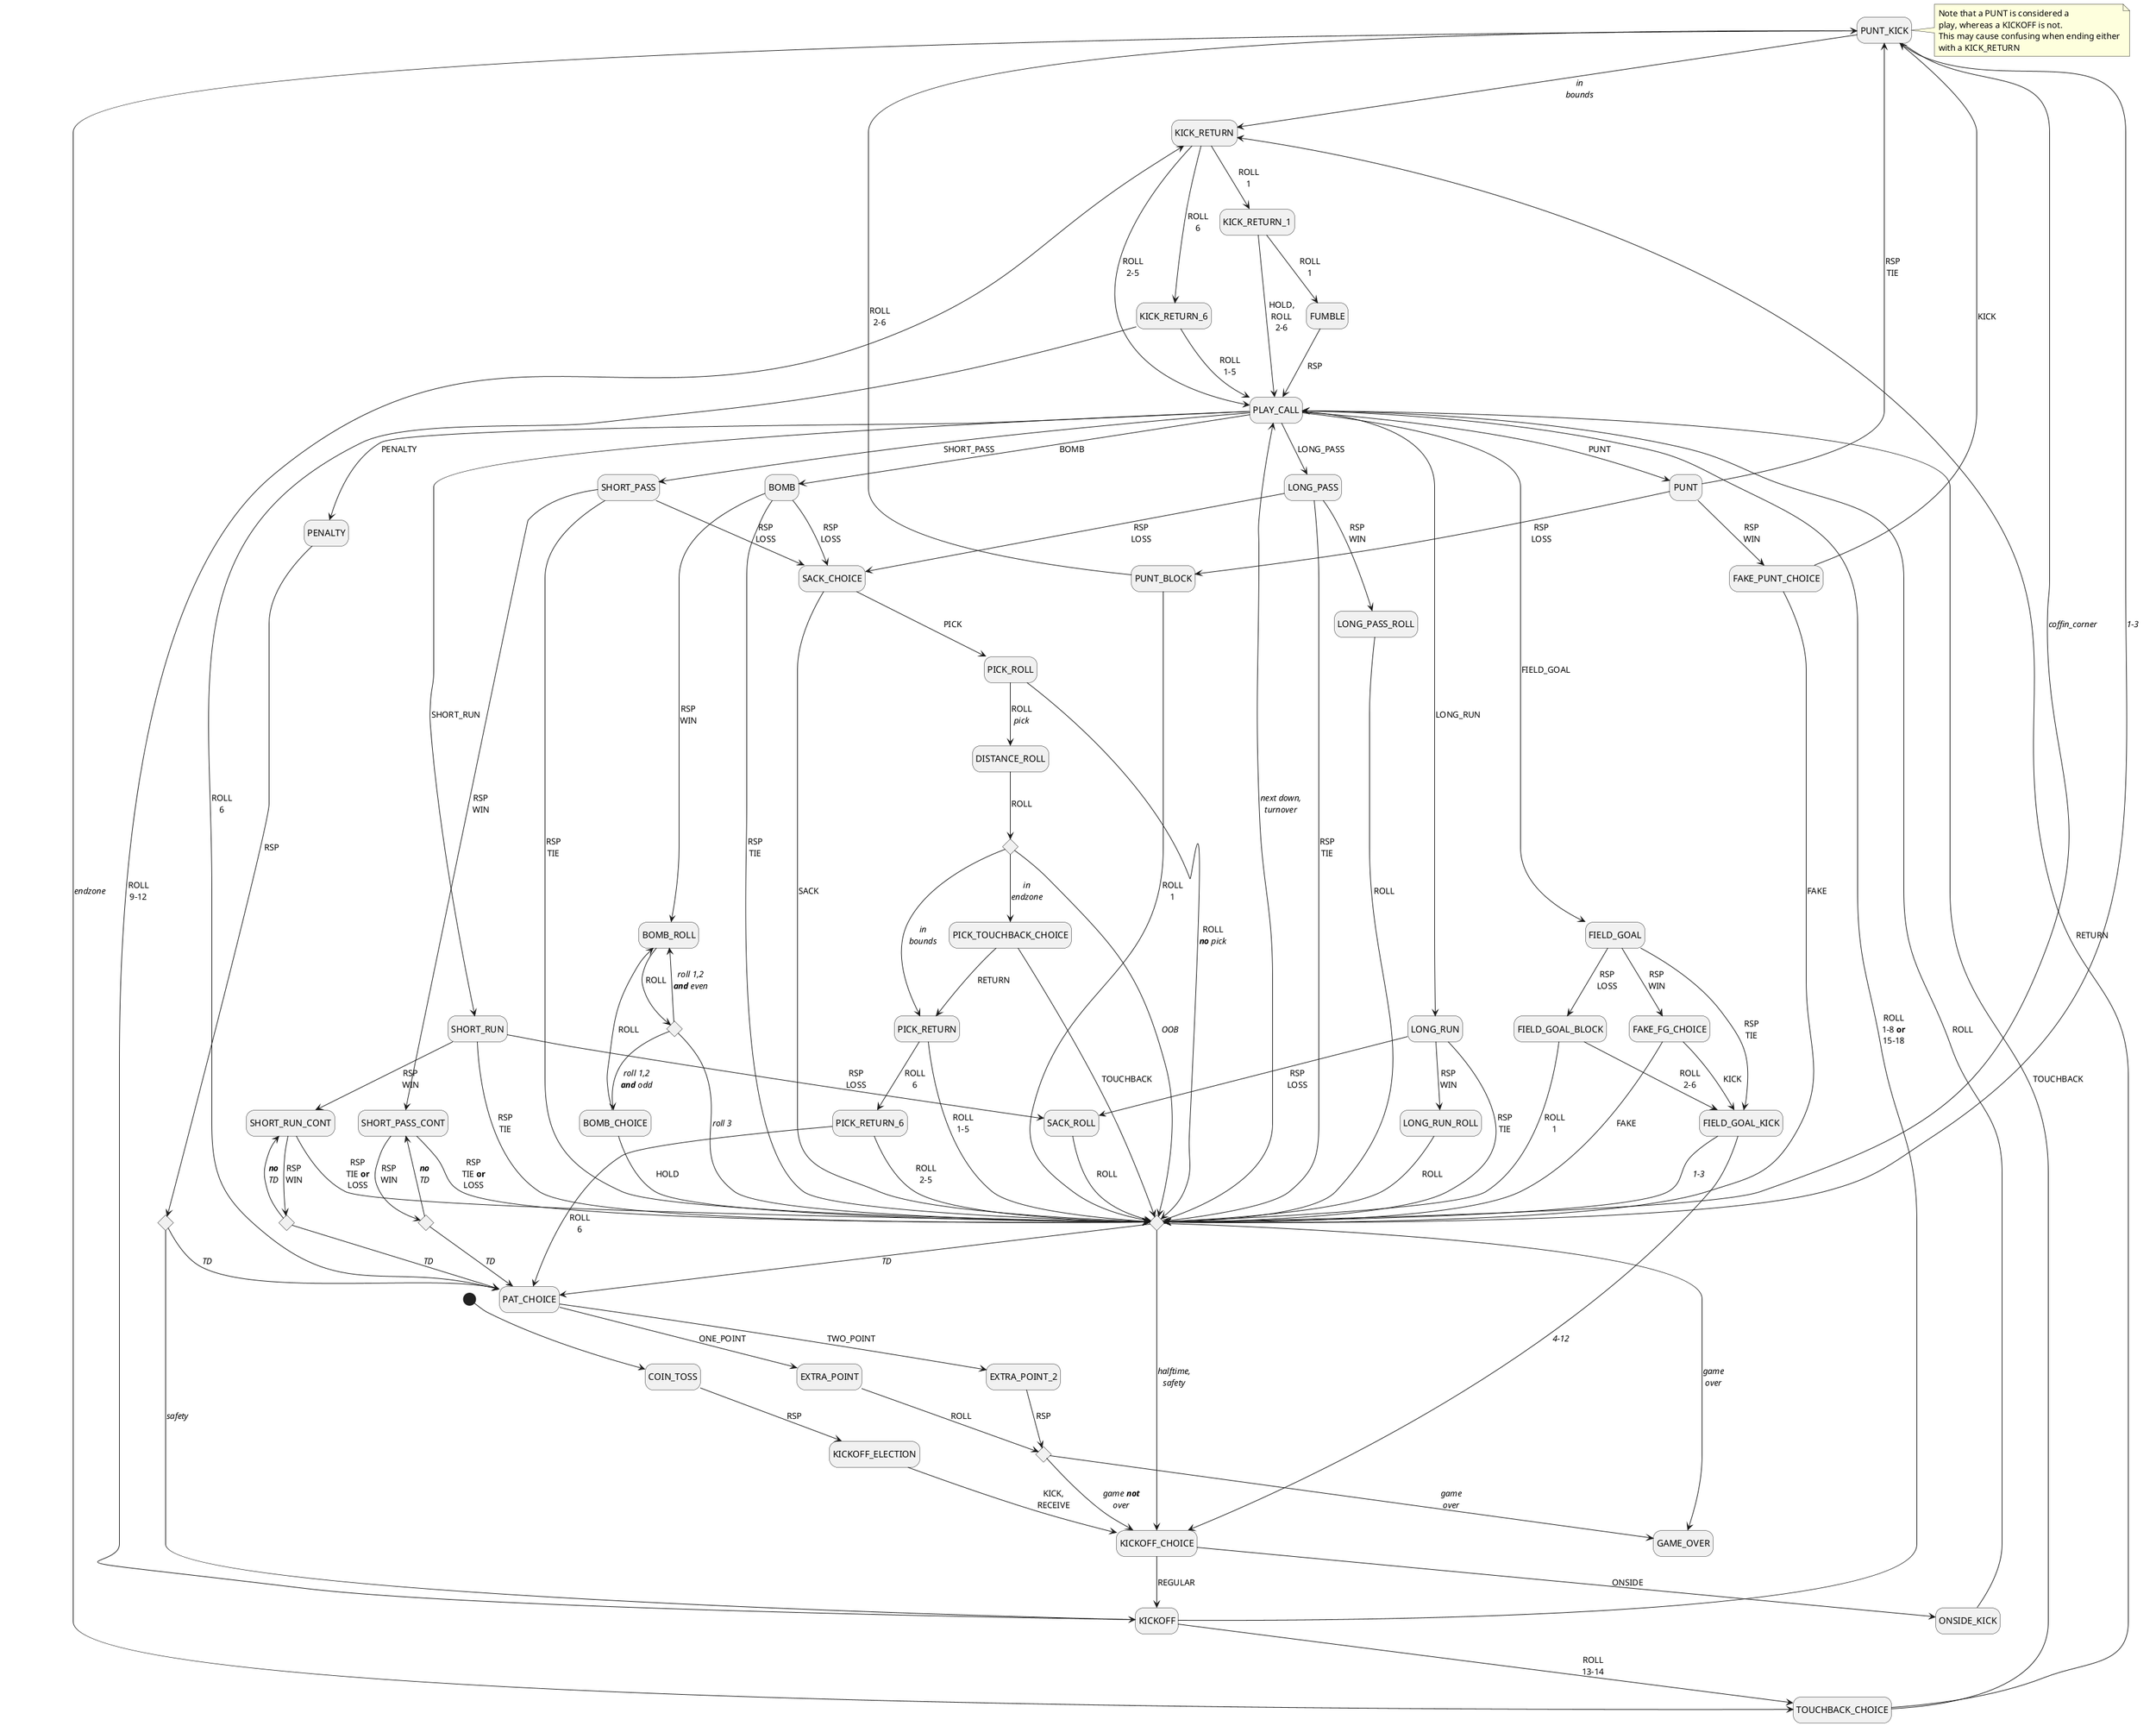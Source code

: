 @startuml
hide empty description

[*] --> COIN_TOSS
COIN_TOSS --> KICKOFF_ELECTION: RSP
KICKOFF_ELECTION --> KICKOFF_CHOICE: KICK,\nRECEIVE
KICKOFF_CHOICE --> KICKOFF: REGULAR
KICKOFF_CHOICE --> ONSIDE_KICK: ONSIDE

KICKOFF --> PLAY_CALL: ROLL\n1-8 **or**\n15-18
KICKOFF --> KICK_RETURN:ROLL\n9-12
KICKOFF --> TOUCHBACK_CHOICE: ROLL\n13-14

ONSIDE_KICK --> PLAY_CALL: ROLL

TOUCHBACK_CHOICE --> PLAY_CALL: TOUCHBACK
TOUCHBACK_CHOICE --> KICK_RETURN: RETURN

KICK_RETURN --> PLAY_CALL: ROLL\n2-5
KICK_RETURN --> KICK_RETURN_1: ROLL\n1
KICK_RETURN --> KICK_RETURN_6: ROLL\n6
KICK_RETURN_1 --> PLAY_CALL: HOLD,\nROLL\n2-6
KICK_RETURN_1 --> FUMBLE: ROLL\n1
KICK_RETURN_6 --> PLAY_CALL: ROLL\n1-5
KICK_RETURN_6 --> PAT_CHOICE : ROLL\n6
FUMBLE --> PLAY_CALL: RSP

state TOUCHDOWN_END <<choice>>

PAT_CHOICE --> EXTRA_POINT: ONE_POINT
PAT_CHOICE --> EXTRA_POINT_2: TWO_POINT
EXTRA_POINT --> TOUCHDOWN_END: ROLL
EXTRA_POINT_2 --> TOUCHDOWN_END: RSP

TOUCHDOWN_END --> GAME_OVER: //game//\n//over//
TOUCHDOWN_END --> KICKOFF_CHOICE: //game **not**//\n//over//


state END_PLAY <<choice>>
state END_SHORT_RUN <<choice>>
state END_SHORT_PASS <<choice>>

PLAY_CALL --> SHORT_RUN: SHORT_RUN
SHORT_RUN --> SACK_ROLL: RSP\nLOSS
SHORT_RUN --> SHORT_RUN_CONT: RSP\nWIN
SHORT_RUN --> END_PLAY: RSP\nTIE
SHORT_RUN_CONT --> END_SHORT_RUN: RSP\nWIN
SHORT_RUN_CONT --> END_PLAY: RSP\nTIE **or**\nLOSS
END_SHORT_RUN --> PAT_CHOICE : //TD//
END_SHORT_RUN --> SHORT_RUN_CONT: //**no**//\n//TD//

PLAY_CALL --> LONG_RUN: LONG_RUN
LONG_RUN --> SACK_ROLL: RSP\nLOSS
LONG_RUN --> LONG_RUN_ROLL: RSP\nWIN
LONG_RUN --> END_PLAY: RSP\nTIE
LONG_RUN_ROLL --> END_PLAY: ROLL

PLAY_CALL --> SHORT_PASS : SHORT_PASS
SHORT_PASS --> SACK_CHOICE : RSP\nLOSS
SHORT_PASS --> SHORT_PASS_CONT: RSP\nWIN
SHORT_PASS --> END_PLAY: RSP\nTIE
SHORT_PASS_CONT --> END_SHORT_PASS : RSP\nWIN
SHORT_PASS_CONT --> END_PLAY: RSP\nTIE **or**\nLOSS
END_SHORT_PASS --> PAT_CHOICE : //TD//
END_SHORT_PASS --> SHORT_PASS_CONT: //**no**//\n//TD//

PLAY_CALL --> LONG_PASS: LONG_PASS
LONG_PASS --> SACK_CHOICE : RSP\nLOSS
LONG_PASS --> LONG_PASS_ROLL : RSP\nWIN
LONG_PASS --> END_PLAY: RSP\nTIE
LONG_PASS_ROLL --> END_PLAY: ROLL

state BOMB_CHECK <<choice>>

PLAY_CALL --> BOMB: BOMB
BOMB --> SACK_CHOICE : RSP\nLOSS
BOMB --> BOMB_ROLL: RSP\nWIN
BOMB --> END_PLAY: RSP\nTIE
BOMB_ROLL --> BOMB_CHECK: ROLL
BOMB_CHECK --> BOMB_CHOICE: //roll 1,2//\n//**and** odd//
BOMB_CHECK --> BOMB_ROLL: //roll 1,2//\n//**and** even//
BOMB_CHECK --> END_PLAY: //roll 3//
BOMB_CHOICE --> END_PLAY: HOLD
BOMB_CHOICE --> BOMB_ROLL: ROLL

PLAY_CALL --> FIELD_GOAL: FIELD_GOAL
FIELD_GOAL --> FAKE_FG_CHOICE: RSP\nWIN
FIELD_GOAL --> FIELD_GOAL_KICK: RSP\nTIE
FIELD_GOAL --> FIELD_GOAL_BLOCK: RSP\nLOSS
FAKE_FG_CHOICE --> END_PLAY: FAKE
FAKE_FG_CHOICE --> FIELD_GOAL_KICK: KICK
FIELD_GOAL_KICK --> KICKOFF_CHOICE: //4-12//
FIELD_GOAL_KICK --> END_PLAY: //1-3//
FIELD_GOAL_BLOCK --> END_PLAY: ROLL\n1
FIELD_GOAL_BLOCK --> FIELD_GOAL_KICK: ROLL\n2-6

PLAY_CALL --> PUNT: PUNT
PUNT --> FAKE_PUNT_CHOICE : RSP\nWIN
PUNT --> PUNT_KICK: RSP\nTIE
PUNT --> PUNT_BLOCK: RSP\nLOSS
FAKE_PUNT_CHOICE --> END_PLAY: FAKE
FAKE_PUNT_CHOICE --> PUNT_KICK: KICK
PUNT_KICK --> TOUCHBACK_CHOICE: //endzone//
PUNT_KICK --> KICK_RETURN: //in//\n//bounds//
PUNT_KICK --> END_PLAY: //coffin_corner//
PUNT_KICK --> END_PLAY: //1-3//
PUNT_BLOCK --> END_PLAY: ROLL\n1
PUNT_BLOCK --> PUNT_KICK: ROLL\n2-6

note right of PUNT_KICK
Note that a PUNT is considered a
play, whereas a KICKOFF is not.
This may cause confusing when ending either
with a KICK_RETURN
end note

state PENALTY_CHECK <<choice>>

PLAY_CALL --> PENALTY: PENALTY
PENALTY --> PENALTY_CHECK: RSP
PENALTY_CHECK --> KICKOFF: //safety//
PENALTY_CHECK --> PAT_CHOICE: //TD//

SACK_ROLL --> END_PLAY: ROLL

state PICK_OUT_OF_BOUNDS_CHECK <<choice>>

SACK_CHOICE --> END_PLAY: SACK
SACK_CHOICE --> PICK_ROLL: PICK
PICK_ROLL --> END_PLAY: ROLL\n//**no** pick//
PICK_ROLL --> DISTANCE_ROLL: ROLL\n//pick//
DISTANCE_ROLL --> PICK_OUT_OF_BOUNDS_CHECK: ROLL
PICK_OUT_OF_BOUNDS_CHECK --> END_PLAY: //OOB//
PICK_OUT_OF_BOUNDS_CHECK --> PICK_RETURN: //in//\n//bounds//
PICK_OUT_OF_BOUNDS_CHECK  --> PICK_TOUCHBACK_CHOICE: //in//\n//endzone//

PICK_TOUCHBACK_CHOICE --> END_PLAY: TOUCHBACK
PICK_TOUCHBACK_CHOICE --> PICK_RETURN: RETURN
PICK_RETURN --> END_PLAY: ROLL\n1-5
PICK_RETURN --> PICK_RETURN_6: ROLL\n6
PICK_RETURN_6 --> END_PLAY: ROLL\n2-5
PICK_RETURN_6 --> PAT_CHOICE: ROLL\n6

END_PLAY --> PAT_CHOICE: //TD//
END_PLAY --> KICKOFF_CHOICE: //halftime,//\n//safety//
END_PLAY --> GAME_OVER: //game//\n//over//
END_PLAY --> PLAY_CALL: //next down,//\n//turnover//
@enduml